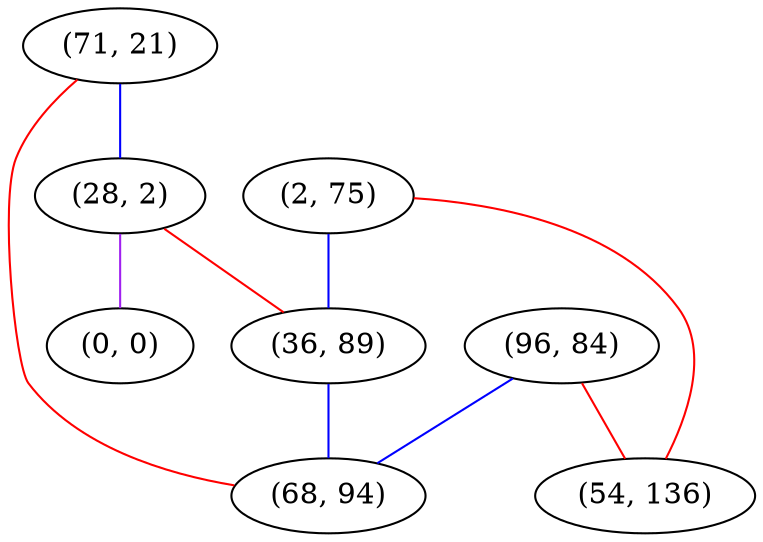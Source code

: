 graph "" {
"(71, 21)";
"(96, 84)";
"(2, 75)";
"(28, 2)";
"(0, 0)";
"(36, 89)";
"(54, 136)";
"(68, 94)";
"(71, 21)" -- "(28, 2)"  [color=blue, key=0, weight=3];
"(71, 21)" -- "(68, 94)"  [color=red, key=0, weight=1];
"(96, 84)" -- "(54, 136)"  [color=red, key=0, weight=1];
"(96, 84)" -- "(68, 94)"  [color=blue, key=0, weight=3];
"(2, 75)" -- "(36, 89)"  [color=blue, key=0, weight=3];
"(2, 75)" -- "(54, 136)"  [color=red, key=0, weight=1];
"(28, 2)" -- "(0, 0)"  [color=purple, key=0, weight=4];
"(28, 2)" -- "(36, 89)"  [color=red, key=0, weight=1];
"(36, 89)" -- "(68, 94)"  [color=blue, key=0, weight=3];
}
